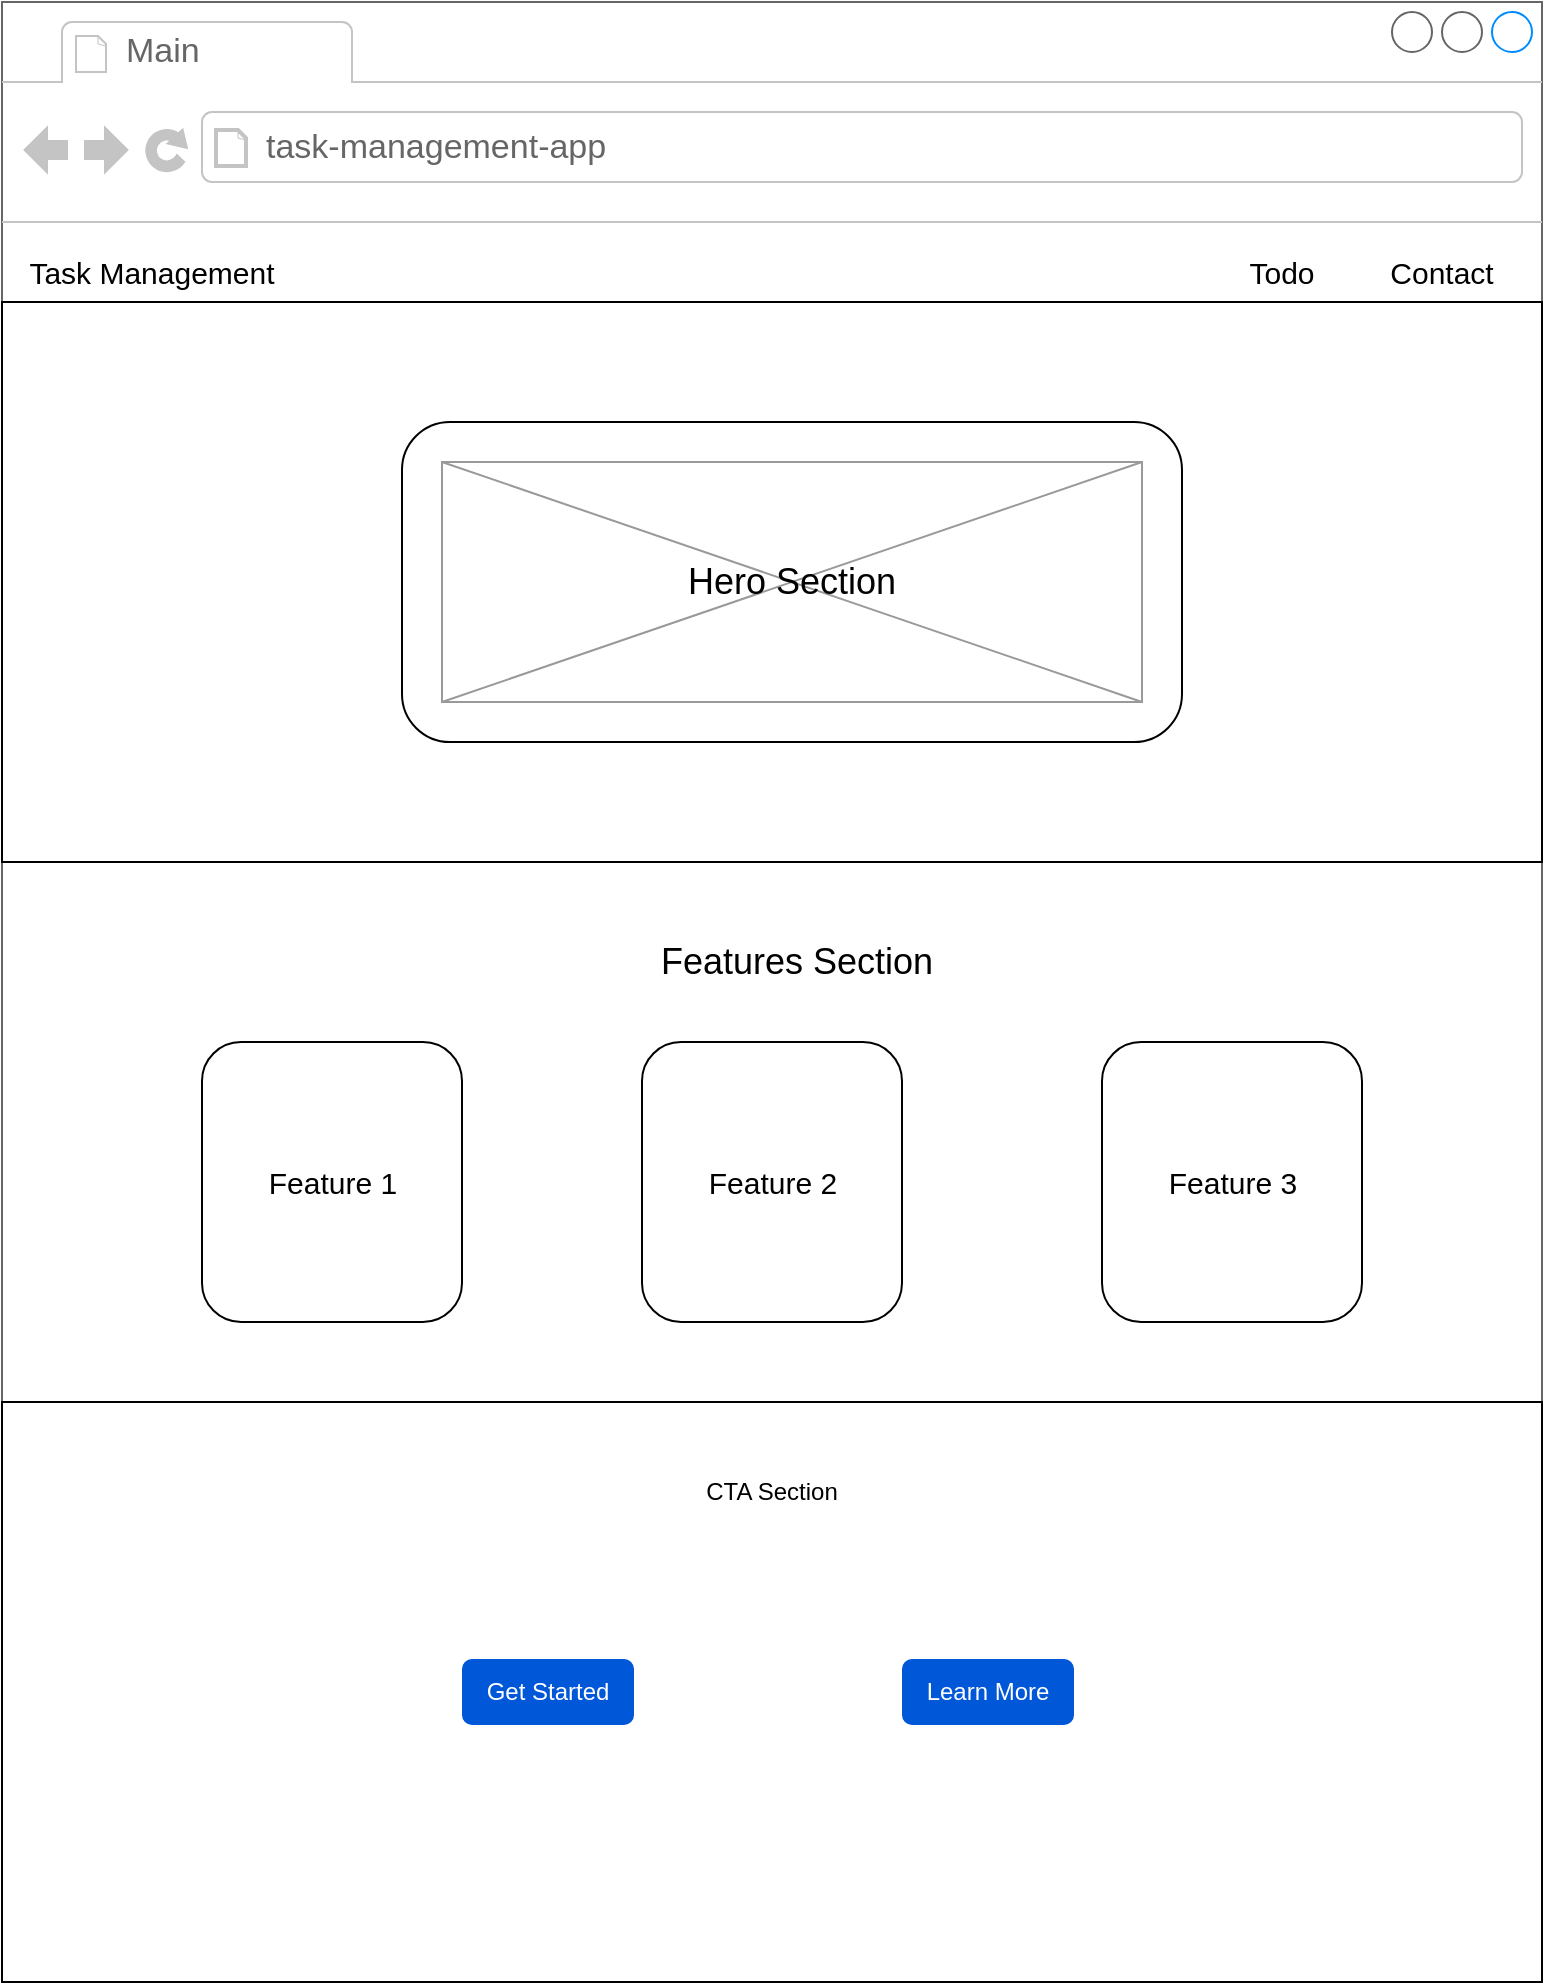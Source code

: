 <mxfile version="28.0.6" pages="3">
  <diagram name="Main" id="r8HNNYVXKzOX3DMz5FX9">
    <mxGraphModel dx="1669" dy="1190" grid="1" gridSize="10" guides="1" tooltips="1" connect="1" arrows="1" fold="1" page="1" pageScale="1" pageWidth="850" pageHeight="1100" math="0" shadow="0">
      <root>
        <mxCell id="0" />
        <mxCell id="1" parent="0" />
        <mxCell id="2mpJVt863RNE0nvuij2v-1" value="" style="strokeWidth=1;shadow=0;dashed=0;align=center;html=1;shape=mxgraph.mockup.containers.browserWindow;rSize=0;strokeColor=#666666;strokeColor2=#008cff;strokeColor3=#c4c4c4;mainText=,;recursiveResize=0;" vertex="1" parent="1">
          <mxGeometry x="40" y="80" width="770" height="990" as="geometry" />
        </mxCell>
        <mxCell id="2mpJVt863RNE0nvuij2v-2" value="Main" style="strokeWidth=1;shadow=0;dashed=0;align=center;html=1;shape=mxgraph.mockup.containers.anchor;fontSize=17;fontColor=#666666;align=left;whiteSpace=wrap;" vertex="1" parent="2mpJVt863RNE0nvuij2v-1">
          <mxGeometry x="60" y="12" width="110" height="26" as="geometry" />
        </mxCell>
        <mxCell id="2mpJVt863RNE0nvuij2v-3" value="task-management-app" style="strokeWidth=1;shadow=0;dashed=0;align=center;html=1;shape=mxgraph.mockup.containers.anchor;rSize=0;fontSize=17;fontColor=#666666;align=left;" vertex="1" parent="2mpJVt863RNE0nvuij2v-1">
          <mxGeometry x="130" y="60" width="250" height="26" as="geometry" />
        </mxCell>
        <mxCell id="Hh63258AwCuG5ntGKjMf-1" value="" style="rounded=0;whiteSpace=wrap;html=1;" vertex="1" parent="2mpJVt863RNE0nvuij2v-1">
          <mxGeometry y="150" width="770" height="280" as="geometry" />
        </mxCell>
        <mxCell id="Hh63258AwCuG5ntGKjMf-2" value="" style="rounded=1;whiteSpace=wrap;html=1;" vertex="1" parent="2mpJVt863RNE0nvuij2v-1">
          <mxGeometry x="200" y="210" width="390" height="160" as="geometry" />
        </mxCell>
        <mxCell id="Hh63258AwCuG5ntGKjMf-3" value="" style="verticalLabelPosition=bottom;shadow=0;dashed=0;align=center;html=1;verticalAlign=top;strokeWidth=1;shape=mxgraph.mockup.graphics.simpleIcon;strokeColor=#999999;" vertex="1" parent="2mpJVt863RNE0nvuij2v-1">
          <mxGeometry x="220" y="230" width="350" height="120" as="geometry" />
        </mxCell>
        <mxCell id="Hh63258AwCuG5ntGKjMf-4" value="&lt;font style=&quot;font-size: 18px;&quot;&gt;Hero Section&lt;/font&gt;" style="text;html=1;align=center;verticalAlign=middle;whiteSpace=wrap;rounded=0;" vertex="1" parent="2mpJVt863RNE0nvuij2v-1">
          <mxGeometry x="320" y="262.5" width="150" height="55" as="geometry" />
        </mxCell>
        <mxCell id="Hh63258AwCuG5ntGKjMf-5" value="&lt;font style=&quot;font-size: 18px;&quot;&gt;Features Section&lt;/font&gt;" style="text;html=1;align=center;verticalAlign=middle;whiteSpace=wrap;rounded=0;" vertex="1" parent="2mpJVt863RNE0nvuij2v-1">
          <mxGeometry x="325" y="452.5" width="145" height="55" as="geometry" />
        </mxCell>
        <mxCell id="Hh63258AwCuG5ntGKjMf-6" value="" style="rounded=1;whiteSpace=wrap;html=1;" vertex="1" parent="2mpJVt863RNE0nvuij2v-1">
          <mxGeometry x="100" y="520" width="130" height="140" as="geometry" />
        </mxCell>
        <mxCell id="Hh63258AwCuG5ntGKjMf-7" value="" style="rounded=1;whiteSpace=wrap;html=1;" vertex="1" parent="2mpJVt863RNE0nvuij2v-1">
          <mxGeometry x="320" y="520" width="130" height="140" as="geometry" />
        </mxCell>
        <mxCell id="Hh63258AwCuG5ntGKjMf-8" value="" style="rounded=1;whiteSpace=wrap;html=1;" vertex="1" parent="2mpJVt863RNE0nvuij2v-1">
          <mxGeometry x="550" y="520" width="130" height="140" as="geometry" />
        </mxCell>
        <mxCell id="Hh63258AwCuG5ntGKjMf-9" value="&lt;font style=&quot;font-size: 15px;&quot;&gt;Feature 1&lt;/font&gt;" style="text;html=1;align=center;verticalAlign=middle;whiteSpace=wrap;rounded=0;" vertex="1" parent="2mpJVt863RNE0nvuij2v-1">
          <mxGeometry x="117.5" y="565" width="95" height="50" as="geometry" />
        </mxCell>
        <mxCell id="Hh63258AwCuG5ntGKjMf-10" value="&lt;font style=&quot;font-size: 15px;&quot;&gt;Feature 2&lt;/font&gt;" style="text;html=1;align=center;verticalAlign=middle;whiteSpace=wrap;rounded=0;" vertex="1" parent="2mpJVt863RNE0nvuij2v-1">
          <mxGeometry x="338" y="565" width="95" height="50" as="geometry" />
        </mxCell>
        <mxCell id="Hh63258AwCuG5ntGKjMf-11" value="&lt;font style=&quot;font-size: 15px;&quot;&gt;Feature 3&lt;/font&gt;" style="text;html=1;align=center;verticalAlign=middle;whiteSpace=wrap;rounded=0;" vertex="1" parent="2mpJVt863RNE0nvuij2v-1">
          <mxGeometry x="567.5" y="565" width="95" height="50" as="geometry" />
        </mxCell>
        <mxCell id="Hh63258AwCuG5ntGKjMf-13" value="&lt;font style=&quot;font-size: 15px;&quot;&gt;Task Management&lt;/font&gt;" style="text;html=1;align=center;verticalAlign=middle;whiteSpace=wrap;rounded=0;" vertex="1" parent="2mpJVt863RNE0nvuij2v-1">
          <mxGeometry x="10" y="120" width="130" height="30" as="geometry" />
        </mxCell>
        <mxCell id="Hh63258AwCuG5ntGKjMf-15" value="&lt;font style=&quot;font-size: 15px;&quot;&gt;Contact&lt;/font&gt;" style="text;html=1;align=center;verticalAlign=middle;whiteSpace=wrap;rounded=0;" vertex="1" parent="2mpJVt863RNE0nvuij2v-1">
          <mxGeometry x="680" y="120" width="80" height="30" as="geometry" />
        </mxCell>
        <mxCell id="Hh63258AwCuG5ntGKjMf-16" value="&lt;font style=&quot;font-size: 15px;&quot;&gt;Todo&lt;/font&gt;" style="text;html=1;align=center;verticalAlign=middle;whiteSpace=wrap;rounded=0;" vertex="1" parent="2mpJVt863RNE0nvuij2v-1">
          <mxGeometry x="600" y="120" width="80" height="30" as="geometry" />
        </mxCell>
        <mxCell id="Hh63258AwCuG5ntGKjMf-17" value="" style="rounded=0;whiteSpace=wrap;html=1;" vertex="1" parent="1">
          <mxGeometry x="40" y="780" width="770" height="290" as="geometry" />
        </mxCell>
        <mxCell id="Hh63258AwCuG5ntGKjMf-19" value="CTA Section" style="text;html=1;align=center;verticalAlign=middle;whiteSpace=wrap;rounded=0;" vertex="1" parent="1">
          <mxGeometry x="375" y="800" width="100" height="50" as="geometry" />
        </mxCell>
        <mxCell id="Hh63258AwCuG5ntGKjMf-20" value="Get Started" style="rounded=1;fillColor=#0057D8;strokeColor=none;html=1;whiteSpace=wrap;fontColor=#ffffff;align=center;verticalAlign=middle;fontStyle=0;fontSize=12;sketch=0;" vertex="1" parent="1">
          <mxGeometry x="270" y="908.5" width="86" height="33" as="geometry" />
        </mxCell>
        <mxCell id="Hh63258AwCuG5ntGKjMf-21" value="Learn More" style="rounded=1;fillColor=#0057D8;strokeColor=none;html=1;whiteSpace=wrap;fontColor=#ffffff;align=center;verticalAlign=middle;fontStyle=0;fontSize=12;sketch=0;" vertex="1" parent="1">
          <mxGeometry x="490" y="908.5" width="86" height="33" as="geometry" />
        </mxCell>
      </root>
    </mxGraphModel>
  </diagram>
  <diagram id="bpNyL6RtVXLe5c2xNR3N" name="Todo">
    <mxGraphModel dx="1335" dy="952" grid="1" gridSize="10" guides="1" tooltips="1" connect="1" arrows="1" fold="1" page="1" pageScale="1" pageWidth="850" pageHeight="1100" math="0" shadow="0">
      <root>
        <mxCell id="0" />
        <mxCell id="1" parent="0" />
        <mxCell id="D1nNxJQmQwrwnaiNcnL8-1" value="" style="strokeWidth=1;shadow=0;dashed=0;align=center;html=1;shape=mxgraph.mockup.containers.browserWindow;rSize=0;strokeColor=#666666;strokeColor2=#008cff;strokeColor3=#c4c4c4;mainText=,;recursiveResize=0;" vertex="1" parent="1">
          <mxGeometry x="40" y="80" width="770" height="700" as="geometry" />
        </mxCell>
        <mxCell id="D1nNxJQmQwrwnaiNcnL8-2" value="Todo" style="strokeWidth=1;shadow=0;dashed=0;align=center;html=1;shape=mxgraph.mockup.containers.anchor;fontSize=17;fontColor=#666666;align=left;whiteSpace=wrap;" vertex="1" parent="D1nNxJQmQwrwnaiNcnL8-1">
          <mxGeometry x="60" y="12" width="110" height="26" as="geometry" />
        </mxCell>
        <mxCell id="D1nNxJQmQwrwnaiNcnL8-3" value="task-management-app/todo" style="strokeWidth=1;shadow=0;dashed=0;align=center;html=1;shape=mxgraph.mockup.containers.anchor;rSize=0;fontSize=17;fontColor=#666666;align=left;" vertex="1" parent="D1nNxJQmQwrwnaiNcnL8-1">
          <mxGeometry x="130" y="60" width="250" height="26" as="geometry" />
        </mxCell>
        <mxCell id="RUticcQm4PKI47FzqRqc-1" value="&lt;h1&gt;Task Manager&lt;/h1&gt;" style="text;html=1;align=center;verticalAlign=middle;whiteSpace=wrap;rounded=0;" vertex="1" parent="D1nNxJQmQwrwnaiNcnL8-1">
          <mxGeometry x="270" y="150" width="230" height="90" as="geometry" />
        </mxCell>
        <mxCell id="RUticcQm4PKI47FzqRqc-2" value="Readonly input here..." style="html=1;shadow=0;dashed=0;shape=mxgraph.bootstrap.rrect;rSize=5;strokeColor=#CED4DA;strokeWidth=1;fillColor=#E9ECEF;fontColor=#505050;whiteSpace=wrap;align=left;verticalAlign=middle;spacingLeft=10;fontSize=14;" vertex="1" parent="D1nNxJQmQwrwnaiNcnL8-1">
          <mxGeometry x="120" y="240" width="310" height="40" as="geometry" />
        </mxCell>
        <mxCell id="RUticcQm4PKI47FzqRqc-3" value="Add" style="rounded=1;fillColor=#0057D8;strokeColor=none;html=1;whiteSpace=wrap;fontColor=#ffffff;align=center;verticalAlign=middle;fontStyle=0;fontSize=12;sketch=0;" vertex="1" parent="D1nNxJQmQwrwnaiNcnL8-1">
          <mxGeometry x="510" y="240" width="86" height="33" as="geometry" />
        </mxCell>
        <mxCell id="RUticcQm4PKI47FzqRqc-4" value="All" style="rounded=1;html=1;shadow=0;dashed=0;whiteSpace=wrap;fontSize=10;fillColor=#666666;align=center;strokeColor=#4D4D4D;fontColor=#ffffff;" vertex="1" parent="D1nNxJQmQwrwnaiNcnL8-1">
          <mxGeometry x="190" y="300" width="105.5" height="30" as="geometry" />
        </mxCell>
        <mxCell id="RUticcQm4PKI47FzqRqc-5" value="Active" style="rounded=1;html=1;shadow=0;dashed=0;whiteSpace=wrap;fontSize=10;fillColor=#666666;align=center;strokeColor=#4D4D4D;fontColor=#ffffff;" vertex="1" parent="D1nNxJQmQwrwnaiNcnL8-1">
          <mxGeometry x="324.5" y="300" width="105.5" height="30" as="geometry" />
        </mxCell>
        <mxCell id="RUticcQm4PKI47FzqRqc-6" value="Completed" style="rounded=1;html=1;shadow=0;dashed=0;whiteSpace=wrap;fontSize=10;fillColor=#666666;align=center;strokeColor=#4D4D4D;fontColor=#ffffff;" vertex="1" parent="D1nNxJQmQwrwnaiNcnL8-1">
          <mxGeometry x="460" y="300" width="105.5" height="30" as="geometry" />
        </mxCell>
        <mxCell id="RUticcQm4PKI47FzqRqc-7" value="Todo Item" style="html=1;shadow=0;dashed=0;shape=mxgraph.bootstrap.rrect;rSize=5;strokeColor=#CED4DA;strokeWidth=1;fillColor=#E9ECEF;fontColor=#505050;whiteSpace=wrap;align=center;verticalAlign=middle;spacingLeft=10;fontSize=14;" vertex="1" parent="D1nNxJQmQwrwnaiNcnL8-1">
          <mxGeometry x="150" y="380" width="450" height="40" as="geometry" />
        </mxCell>
        <mxCell id="RUticcQm4PKI47FzqRqc-8" value="" style="html=1;shadow=0;dashed=0;shape=mxgraph.bootstrap.checkbox2;labelPosition=right;verticalLabelPosition=middle;align=left;verticalAlign=middle;checked=0;spacing=5;checkedFill=#0085FC;checkedStroke=#ffffff;sketch=0;" vertex="1" parent="D1nNxJQmQwrwnaiNcnL8-1">
          <mxGeometry x="180" y="395" width="10" height="10" as="geometry" />
        </mxCell>
        <mxCell id="RUticcQm4PKI47FzqRqc-9" value="" style="sketch=0;html=1;aspect=fixed;strokeColor=none;shadow=0;align=center;fillColor=#2D9C5E;verticalAlign=top;labelPosition=center;verticalLabelPosition=bottom;shape=mxgraph.gcp2.check" vertex="1" parent="D1nNxJQmQwrwnaiNcnL8-1">
          <mxGeometry x="510" y="392" width="20" height="16" as="geometry" />
        </mxCell>
        <mxCell id="RUticcQm4PKI47FzqRqc-10" value="" style="shape=mxgraph.mockup.markup.redX;fillColor=#ff0000;html=1;shadow=0;whiteSpace=wrap;strokeColor=none;" vertex="1" parent="D1nNxJQmQwrwnaiNcnL8-1">
          <mxGeometry x="550" y="392" width="20" height="20" as="geometry" />
        </mxCell>
        <mxCell id="RUticcQm4PKI47FzqRqc-23" value="Todo Item" style="html=1;shadow=0;dashed=0;shape=mxgraph.bootstrap.rrect;rSize=5;strokeColor=#CED4DA;strokeWidth=1;fillColor=#E9ECEF;fontColor=#505050;whiteSpace=wrap;align=center;verticalAlign=middle;spacingLeft=10;fontSize=14;" vertex="1" parent="D1nNxJQmQwrwnaiNcnL8-1">
          <mxGeometry x="150" y="430" width="450" height="40" as="geometry" />
        </mxCell>
        <mxCell id="RUticcQm4PKI47FzqRqc-24" value="" style="html=1;shadow=0;dashed=0;shape=mxgraph.bootstrap.checkbox2;labelPosition=right;verticalLabelPosition=middle;align=left;verticalAlign=middle;checked=0;spacing=5;checkedFill=#0085FC;checkedStroke=#ffffff;sketch=0;" vertex="1" parent="D1nNxJQmQwrwnaiNcnL8-1">
          <mxGeometry x="180" y="445" width="10" height="10" as="geometry" />
        </mxCell>
        <mxCell id="RUticcQm4PKI47FzqRqc-25" value="" style="sketch=0;html=1;aspect=fixed;strokeColor=none;shadow=0;align=center;fillColor=#2D9C5E;verticalAlign=top;labelPosition=center;verticalLabelPosition=bottom;shape=mxgraph.gcp2.check" vertex="1" parent="D1nNxJQmQwrwnaiNcnL8-1">
          <mxGeometry x="510" y="442" width="20" height="16" as="geometry" />
        </mxCell>
        <mxCell id="RUticcQm4PKI47FzqRqc-26" value="" style="shape=mxgraph.mockup.markup.redX;fillColor=#ff0000;html=1;shadow=0;whiteSpace=wrap;strokeColor=none;" vertex="1" parent="D1nNxJQmQwrwnaiNcnL8-1">
          <mxGeometry x="550" y="442" width="20" height="20" as="geometry" />
        </mxCell>
        <mxCell id="RUticcQm4PKI47FzqRqc-27" value="Todo Item" style="html=1;shadow=0;dashed=0;shape=mxgraph.bootstrap.rrect;rSize=5;strokeColor=#CED4DA;strokeWidth=1;fillColor=#E9ECEF;fontColor=#505050;whiteSpace=wrap;align=center;verticalAlign=middle;spacingLeft=10;fontSize=14;" vertex="1" parent="D1nNxJQmQwrwnaiNcnL8-1">
          <mxGeometry x="150" y="480" width="450" height="40" as="geometry" />
        </mxCell>
        <mxCell id="RUticcQm4PKI47FzqRqc-28" value="" style="html=1;shadow=0;dashed=0;shape=mxgraph.bootstrap.checkbox2;labelPosition=right;verticalLabelPosition=middle;align=left;verticalAlign=middle;checked=0;spacing=5;checkedFill=#0085FC;checkedStroke=#ffffff;sketch=0;" vertex="1" parent="D1nNxJQmQwrwnaiNcnL8-1">
          <mxGeometry x="180" y="495" width="10" height="10" as="geometry" />
        </mxCell>
        <mxCell id="RUticcQm4PKI47FzqRqc-29" value="" style="sketch=0;html=1;aspect=fixed;strokeColor=none;shadow=0;align=center;fillColor=#2D9C5E;verticalAlign=top;labelPosition=center;verticalLabelPosition=bottom;shape=mxgraph.gcp2.check" vertex="1" parent="D1nNxJQmQwrwnaiNcnL8-1">
          <mxGeometry x="510" y="492" width="20" height="16" as="geometry" />
        </mxCell>
        <mxCell id="RUticcQm4PKI47FzqRqc-30" value="" style="shape=mxgraph.mockup.markup.redX;fillColor=#ff0000;html=1;shadow=0;whiteSpace=wrap;strokeColor=none;" vertex="1" parent="D1nNxJQmQwrwnaiNcnL8-1">
          <mxGeometry x="550" y="492" width="20" height="20" as="geometry" />
        </mxCell>
        <mxCell id="RUticcQm4PKI47FzqRqc-31" value="Todo Item" style="html=1;shadow=0;dashed=0;shape=mxgraph.bootstrap.rrect;rSize=5;strokeColor=#CED4DA;strokeWidth=1;fillColor=#E9ECEF;fontColor=#505050;whiteSpace=wrap;align=center;verticalAlign=middle;spacingLeft=10;fontSize=14;" vertex="1" parent="D1nNxJQmQwrwnaiNcnL8-1">
          <mxGeometry x="150" y="530" width="450" height="40" as="geometry" />
        </mxCell>
        <mxCell id="RUticcQm4PKI47FzqRqc-32" value="" style="html=1;shadow=0;dashed=0;shape=mxgraph.bootstrap.checkbox2;labelPosition=right;verticalLabelPosition=middle;align=left;verticalAlign=middle;checked=0;spacing=5;checkedFill=#0085FC;checkedStroke=#ffffff;sketch=0;" vertex="1" parent="D1nNxJQmQwrwnaiNcnL8-1">
          <mxGeometry x="180" y="545" width="10" height="10" as="geometry" />
        </mxCell>
        <mxCell id="RUticcQm4PKI47FzqRqc-33" value="" style="sketch=0;html=1;aspect=fixed;strokeColor=none;shadow=0;align=center;fillColor=#2D9C5E;verticalAlign=top;labelPosition=center;verticalLabelPosition=bottom;shape=mxgraph.gcp2.check" vertex="1" parent="D1nNxJQmQwrwnaiNcnL8-1">
          <mxGeometry x="510" y="542" width="20" height="16" as="geometry" />
        </mxCell>
        <mxCell id="RUticcQm4PKI47FzqRqc-34" value="" style="shape=mxgraph.mockup.markup.redX;fillColor=#ff0000;html=1;shadow=0;whiteSpace=wrap;strokeColor=none;" vertex="1" parent="D1nNxJQmQwrwnaiNcnL8-1">
          <mxGeometry x="550" y="542" width="20" height="20" as="geometry" />
        </mxCell>
      </root>
    </mxGraphModel>
  </diagram>
  <diagram id="R4Qhb7IkLf2hxVYIpwD4" name="Contact">
    <mxGraphModel dx="1335" dy="952" grid="1" gridSize="10" guides="1" tooltips="1" connect="1" arrows="1" fold="1" page="1" pageScale="1" pageWidth="850" pageHeight="1100" math="0" shadow="0">
      <root>
        <mxCell id="0" />
        <mxCell id="1" parent="0" />
        <mxCell id="zVJ0iaUNUjLoOCJEwmv3-1" value="" style="strokeWidth=1;shadow=0;dashed=0;align=center;html=1;shape=mxgraph.mockup.containers.browserWindow;rSize=0;strokeColor=#666666;strokeColor2=#008cff;strokeColor3=#c4c4c4;mainText=,;recursiveResize=0;" vertex="1" parent="1">
          <mxGeometry x="40" y="80" width="770" height="990" as="geometry" />
        </mxCell>
        <mxCell id="geqgdInk54pt9EUH8qAQ-1" value="" style="rounded=1;whiteSpace=wrap;html=1;" vertex="1" parent="zVJ0iaUNUjLoOCJEwmv3-1">
          <mxGeometry x="150" y="230" width="470" height="310" as="geometry" />
        </mxCell>
        <mxCell id="zVJ0iaUNUjLoOCJEwmv3-2" value="Contact" style="strokeWidth=1;shadow=0;dashed=0;align=center;html=1;shape=mxgraph.mockup.containers.anchor;fontSize=17;fontColor=#666666;align=left;whiteSpace=wrap;" vertex="1" parent="zVJ0iaUNUjLoOCJEwmv3-1">
          <mxGeometry x="60" y="12" width="110" height="26" as="geometry" />
        </mxCell>
        <mxCell id="zVJ0iaUNUjLoOCJEwmv3-3" value="task-management-app/contact" style="strokeWidth=1;shadow=0;dashed=0;align=center;html=1;shape=mxgraph.mockup.containers.anchor;rSize=0;fontSize=17;fontColor=#666666;align=left;" vertex="1" parent="zVJ0iaUNUjLoOCJEwmv3-1">
          <mxGeometry x="130" y="60" width="250" height="26" as="geometry" />
        </mxCell>
        <mxCell id="kyG9CAvdohIbxg1jiTrR-1" value="First name" style="html=1;shadow=0;dashed=0;shape=mxgraph.bootstrap.rrect;rSize=5;fillColor=none;strokeColor=#999999;align=left;spacing=15;fontSize=14;fontColor=#6C767D;" vertex="1" parent="zVJ0iaUNUjLoOCJEwmv3-1">
          <mxGeometry x="185" y="260" width="190" height="30" as="geometry" />
        </mxCell>
        <mxCell id="kyG9CAvdohIbxg1jiTrR-2" value="Last name" style="html=1;shadow=0;dashed=0;shape=mxgraph.bootstrap.rrect;rSize=5;fillColor=none;strokeColor=#999999;align=left;spacing=15;fontSize=14;fontColor=#6C767D;" vertex="1" parent="zVJ0iaUNUjLoOCJEwmv3-1">
          <mxGeometry x="395" y="260" width="190" height="30" as="geometry" />
        </mxCell>
        <mxCell id="kyG9CAvdohIbxg1jiTrR-3" value="Email" style="html=1;shadow=0;dashed=0;shape=mxgraph.bootstrap.rrect;rSize=5;fillColor=none;strokeColor=#999999;align=left;spacing=15;fontSize=14;fontColor=#6C767D;" vertex="1" parent="zVJ0iaUNUjLoOCJEwmv3-1">
          <mxGeometry x="185" y="320" width="400" height="30" as="geometry" />
        </mxCell>
        <mxCell id="kyG9CAvdohIbxg1jiTrR-4" value="Message" style="html=1;shadow=0;dashed=0;shape=mxgraph.bootstrap.rrect;rSize=5;fillColor=none;strokeColor=#999999;align=left;spacing=15;fontSize=14;fontColor=#6C767D;" vertex="1" parent="zVJ0iaUNUjLoOCJEwmv3-1">
          <mxGeometry x="185" y="380" width="400" height="120" as="geometry" />
        </mxCell>
        <mxCell id="kyG9CAvdohIbxg1jiTrR-5" value="&lt;h1&gt;Contact&lt;/h1&gt;" style="text;html=1;align=center;verticalAlign=middle;whiteSpace=wrap;rounded=0;" vertex="1" parent="zVJ0iaUNUjLoOCJEwmv3-1">
          <mxGeometry x="308" y="150" width="155" height="70" as="geometry" />
        </mxCell>
        <mxCell id="kyG9CAvdohIbxg1jiTrR-6" value="FAQ" style="strokeWidth=1;shadow=0;dashed=0;align=center;html=1;shape=mxgraph.mockup.forms.comboBox;strokeColor=#999999;fillColor=#ddeeff;align=left;fillColor2=#aaddff;mainText=;fontColor=#666666;fontSize=17;spacingLeft=3;" vertex="1" parent="zVJ0iaUNUjLoOCJEwmv3-1">
          <mxGeometry x="185" y="600" width="395" height="30" as="geometry" />
        </mxCell>
        <mxCell id="kyG9CAvdohIbxg1jiTrR-7" value="FAQ" style="strokeWidth=1;shadow=0;dashed=0;align=center;html=1;shape=mxgraph.mockup.forms.comboBox;strokeColor=#999999;fillColor=#ddeeff;align=left;fillColor2=#aaddff;mainText=;fontColor=#666666;fontSize=17;spacingLeft=3;" vertex="1" parent="zVJ0iaUNUjLoOCJEwmv3-1">
          <mxGeometry x="185" y="650" width="395" height="30" as="geometry" />
        </mxCell>
        <mxCell id="kyG9CAvdohIbxg1jiTrR-8" value="FAQ" style="strokeWidth=1;shadow=0;dashed=0;align=center;html=1;shape=mxgraph.mockup.forms.comboBox;strokeColor=#999999;fillColor=#ddeeff;align=left;fillColor2=#aaddff;mainText=;fontColor=#666666;fontSize=17;spacingLeft=3;" vertex="1" parent="zVJ0iaUNUjLoOCJEwmv3-1">
          <mxGeometry x="185" y="700" width="395" height="30" as="geometry" />
        </mxCell>
        <mxCell id="kyG9CAvdohIbxg1jiTrR-9" value="FAQ" style="strokeWidth=1;shadow=0;dashed=0;align=center;html=1;shape=mxgraph.mockup.forms.comboBox;strokeColor=#999999;fillColor=#ddeeff;align=left;fillColor2=#aaddff;mainText=;fontColor=#666666;fontSize=17;spacingLeft=3;" vertex="1" parent="zVJ0iaUNUjLoOCJEwmv3-1">
          <mxGeometry x="185" y="750" width="395" height="30" as="geometry" />
        </mxCell>
        <mxCell id="kyG9CAvdohIbxg1jiTrR-10" value="FAQ" style="strokeWidth=1;shadow=0;dashed=0;align=center;html=1;shape=mxgraph.mockup.forms.comboBox;strokeColor=#999999;fillColor=#ddeeff;align=left;fillColor2=#aaddff;mainText=;fontColor=#666666;fontSize=17;spacingLeft=3;" vertex="1" parent="zVJ0iaUNUjLoOCJEwmv3-1">
          <mxGeometry x="185" y="800" width="395" height="30" as="geometry" />
        </mxCell>
      </root>
    </mxGraphModel>
  </diagram>
</mxfile>
